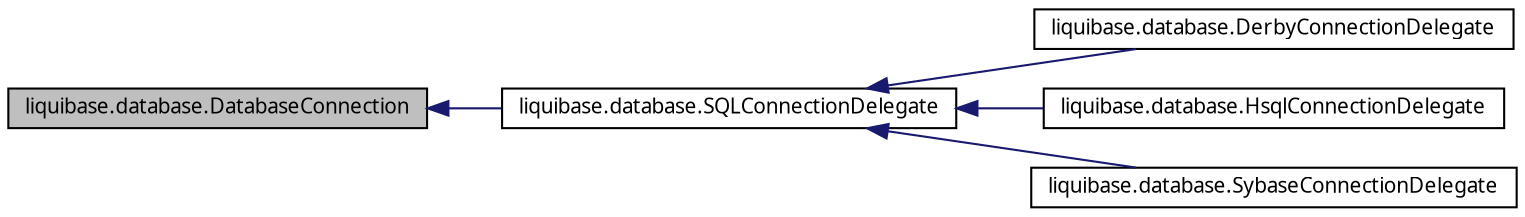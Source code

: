 digraph G
{
  edge [fontname="FreeSans.ttf",fontsize=10,labelfontname="FreeSans.ttf",labelfontsize=10];
  node [fontname="FreeSans.ttf",fontsize=10,shape=record];
  rankdir=LR;
  Node1 [label="liquibase.database.DatabaseConnection",height=0.2,width=0.4,color="black", fillcolor="grey75", style="filled" fontcolor="black"];
  Node1 -> Node2 [dir=back,color="midnightblue",fontsize=10,style="solid",fontname="FreeSans.ttf"];
  Node2 [label="liquibase.database.SQLConnectionDelegate",height=0.2,width=0.4,color="black", fillcolor="white", style="filled",URL="$classliquibase_1_1database_1_1_s_q_l_connection_delegate.html",tooltip="A ConnectionWrapper implementation which delegates completely to an underlying java..."];
  Node2 -> Node3 [dir=back,color="midnightblue",fontsize=10,style="solid",fontname="FreeSans.ttf"];
  Node3 [label="liquibase.database.DerbyConnectionDelegate",height=0.2,width=0.4,color="black", fillcolor="white", style="filled",URL="$classliquibase_1_1database_1_1_derby_connection_delegate.html"];
  Node2 -> Node4 [dir=back,color="midnightblue",fontsize=10,style="solid",fontname="FreeSans.ttf"];
  Node4 [label="liquibase.database.HsqlConnectionDelegate",height=0.2,width=0.4,color="black", fillcolor="white", style="filled",URL="$classliquibase_1_1database_1_1_hsql_connection_delegate.html"];
  Node2 -> Node5 [dir=back,color="midnightblue",fontsize=10,style="solid",fontname="FreeSans.ttf"];
  Node5 [label="liquibase.database.SybaseConnectionDelegate",height=0.2,width=0.4,color="black", fillcolor="white", style="filled",URL="$classliquibase_1_1database_1_1_sybase_connection_delegate.html",tooltip="A Sybase specific Delegate that removes the calls to commit and rollback as Sybase..."];
}
